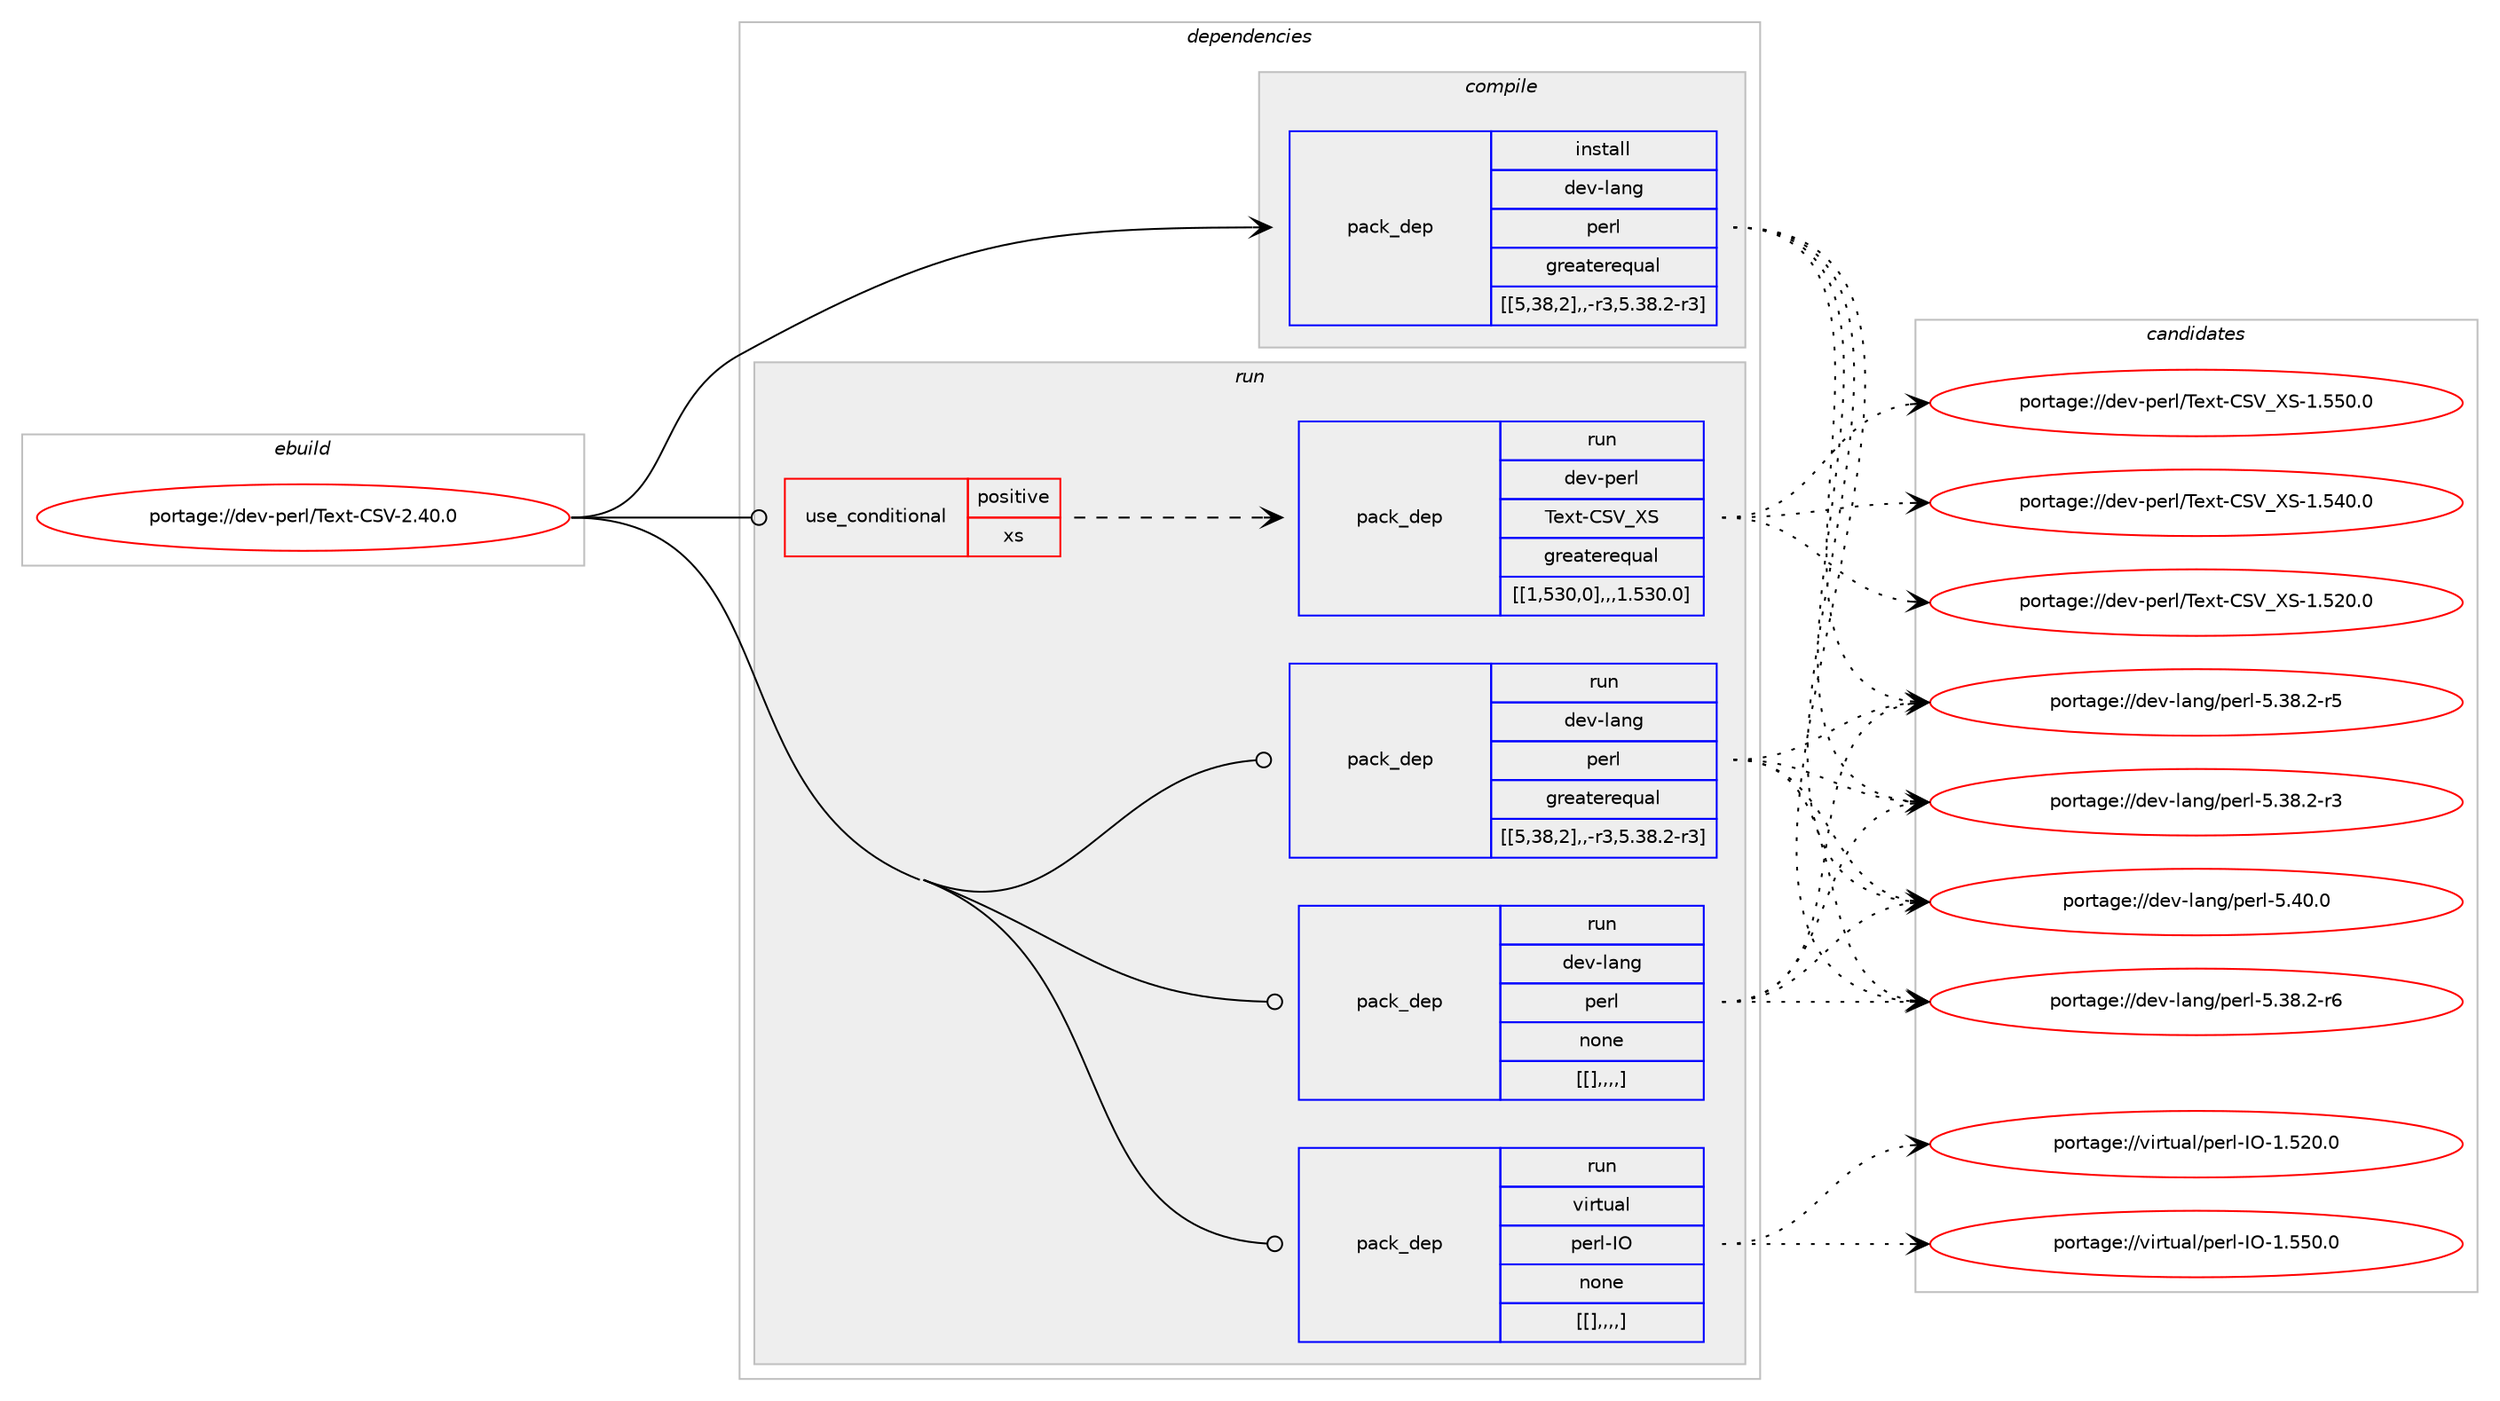 digraph prolog {

# *************
# Graph options
# *************

newrank=true;
concentrate=true;
compound=true;
graph [rankdir=LR,fontname=Helvetica,fontsize=10,ranksep=1.5];#, ranksep=2.5, nodesep=0.2];
edge  [arrowhead=vee];
node  [fontname=Helvetica,fontsize=10];

# **********
# The ebuild
# **********

subgraph cluster_leftcol {
color=gray;
label=<<i>ebuild</i>>;
id [label="portage://dev-perl/Text-CSV-2.40.0", color=red, width=4, href="../dev-perl/Text-CSV-2.40.0.svg"];
}

# ****************
# The dependencies
# ****************

subgraph cluster_midcol {
color=gray;
label=<<i>dependencies</i>>;
subgraph cluster_compile {
fillcolor="#eeeeee";
style=filled;
label=<<i>compile</i>>;
subgraph pack106976 {
dependency138780 [label=<<TABLE BORDER="0" CELLBORDER="1" CELLSPACING="0" CELLPADDING="4" WIDTH="220"><TR><TD ROWSPAN="6" CELLPADDING="30">pack_dep</TD></TR><TR><TD WIDTH="110">install</TD></TR><TR><TD>dev-lang</TD></TR><TR><TD>perl</TD></TR><TR><TD>greaterequal</TD></TR><TR><TD>[[5,38,2],,-r3,5.38.2-r3]</TD></TR></TABLE>>, shape=none, color=blue];
}
id:e -> dependency138780:w [weight=20,style="solid",arrowhead="vee"];
}
subgraph cluster_compileandrun {
fillcolor="#eeeeee";
style=filled;
label=<<i>compile and run</i>>;
}
subgraph cluster_run {
fillcolor="#eeeeee";
style=filled;
label=<<i>run</i>>;
subgraph cond30600 {
dependency138781 [label=<<TABLE BORDER="0" CELLBORDER="1" CELLSPACING="0" CELLPADDING="4"><TR><TD ROWSPAN="3" CELLPADDING="10">use_conditional</TD></TR><TR><TD>positive</TD></TR><TR><TD>xs</TD></TR></TABLE>>, shape=none, color=red];
subgraph pack106977 {
dependency138782 [label=<<TABLE BORDER="0" CELLBORDER="1" CELLSPACING="0" CELLPADDING="4" WIDTH="220"><TR><TD ROWSPAN="6" CELLPADDING="30">pack_dep</TD></TR><TR><TD WIDTH="110">run</TD></TR><TR><TD>dev-perl</TD></TR><TR><TD>Text-CSV_XS</TD></TR><TR><TD>greaterequal</TD></TR><TR><TD>[[1,530,0],,,1.530.0]</TD></TR></TABLE>>, shape=none, color=blue];
}
dependency138781:e -> dependency138782:w [weight=20,style="dashed",arrowhead="vee"];
}
id:e -> dependency138781:w [weight=20,style="solid",arrowhead="odot"];
subgraph pack106978 {
dependency138783 [label=<<TABLE BORDER="0" CELLBORDER="1" CELLSPACING="0" CELLPADDING="4" WIDTH="220"><TR><TD ROWSPAN="6" CELLPADDING="30">pack_dep</TD></TR><TR><TD WIDTH="110">run</TD></TR><TR><TD>dev-lang</TD></TR><TR><TD>perl</TD></TR><TR><TD>greaterequal</TD></TR><TR><TD>[[5,38,2],,-r3,5.38.2-r3]</TD></TR></TABLE>>, shape=none, color=blue];
}
id:e -> dependency138783:w [weight=20,style="solid",arrowhead="odot"];
subgraph pack106979 {
dependency138784 [label=<<TABLE BORDER="0" CELLBORDER="1" CELLSPACING="0" CELLPADDING="4" WIDTH="220"><TR><TD ROWSPAN="6" CELLPADDING="30">pack_dep</TD></TR><TR><TD WIDTH="110">run</TD></TR><TR><TD>dev-lang</TD></TR><TR><TD>perl</TD></TR><TR><TD>none</TD></TR><TR><TD>[[],,,,]</TD></TR></TABLE>>, shape=none, color=blue];
}
id:e -> dependency138784:w [weight=20,style="solid",arrowhead="odot"];
subgraph pack106980 {
dependency138785 [label=<<TABLE BORDER="0" CELLBORDER="1" CELLSPACING="0" CELLPADDING="4" WIDTH="220"><TR><TD ROWSPAN="6" CELLPADDING="30">pack_dep</TD></TR><TR><TD WIDTH="110">run</TD></TR><TR><TD>virtual</TD></TR><TR><TD>perl-IO</TD></TR><TR><TD>none</TD></TR><TR><TD>[[],,,,]</TD></TR></TABLE>>, shape=none, color=blue];
}
id:e -> dependency138785:w [weight=20,style="solid",arrowhead="odot"];
}
}

# **************
# The candidates
# **************

subgraph cluster_choices {
rank=same;
color=gray;
label=<<i>candidates</i>>;

subgraph choice106976 {
color=black;
nodesep=1;
choice10010111845108971101034711210111410845534652484648 [label="portage://dev-lang/perl-5.40.0", color=red, width=4,href="../dev-lang/perl-5.40.0.svg"];
choice100101118451089711010347112101114108455346515646504511454 [label="portage://dev-lang/perl-5.38.2-r6", color=red, width=4,href="../dev-lang/perl-5.38.2-r6.svg"];
choice100101118451089711010347112101114108455346515646504511453 [label="portage://dev-lang/perl-5.38.2-r5", color=red, width=4,href="../dev-lang/perl-5.38.2-r5.svg"];
choice100101118451089711010347112101114108455346515646504511451 [label="portage://dev-lang/perl-5.38.2-r3", color=red, width=4,href="../dev-lang/perl-5.38.2-r3.svg"];
dependency138780:e -> choice10010111845108971101034711210111410845534652484648:w [style=dotted,weight="100"];
dependency138780:e -> choice100101118451089711010347112101114108455346515646504511454:w [style=dotted,weight="100"];
dependency138780:e -> choice100101118451089711010347112101114108455346515646504511453:w [style=dotted,weight="100"];
dependency138780:e -> choice100101118451089711010347112101114108455346515646504511451:w [style=dotted,weight="100"];
}
subgraph choice106977 {
color=black;
nodesep=1;
choice100101118451121011141084784101120116456783869588834549465353484648 [label="portage://dev-perl/Text-CSV_XS-1.550.0", color=red, width=4,href="../dev-perl/Text-CSV_XS-1.550.0.svg"];
choice100101118451121011141084784101120116456783869588834549465352484648 [label="portage://dev-perl/Text-CSV_XS-1.540.0", color=red, width=4,href="../dev-perl/Text-CSV_XS-1.540.0.svg"];
choice100101118451121011141084784101120116456783869588834549465350484648 [label="portage://dev-perl/Text-CSV_XS-1.520.0", color=red, width=4,href="../dev-perl/Text-CSV_XS-1.520.0.svg"];
dependency138782:e -> choice100101118451121011141084784101120116456783869588834549465353484648:w [style=dotted,weight="100"];
dependency138782:e -> choice100101118451121011141084784101120116456783869588834549465352484648:w [style=dotted,weight="100"];
dependency138782:e -> choice100101118451121011141084784101120116456783869588834549465350484648:w [style=dotted,weight="100"];
}
subgraph choice106978 {
color=black;
nodesep=1;
choice10010111845108971101034711210111410845534652484648 [label="portage://dev-lang/perl-5.40.0", color=red, width=4,href="../dev-lang/perl-5.40.0.svg"];
choice100101118451089711010347112101114108455346515646504511454 [label="portage://dev-lang/perl-5.38.2-r6", color=red, width=4,href="../dev-lang/perl-5.38.2-r6.svg"];
choice100101118451089711010347112101114108455346515646504511453 [label="portage://dev-lang/perl-5.38.2-r5", color=red, width=4,href="../dev-lang/perl-5.38.2-r5.svg"];
choice100101118451089711010347112101114108455346515646504511451 [label="portage://dev-lang/perl-5.38.2-r3", color=red, width=4,href="../dev-lang/perl-5.38.2-r3.svg"];
dependency138783:e -> choice10010111845108971101034711210111410845534652484648:w [style=dotted,weight="100"];
dependency138783:e -> choice100101118451089711010347112101114108455346515646504511454:w [style=dotted,weight="100"];
dependency138783:e -> choice100101118451089711010347112101114108455346515646504511453:w [style=dotted,weight="100"];
dependency138783:e -> choice100101118451089711010347112101114108455346515646504511451:w [style=dotted,weight="100"];
}
subgraph choice106979 {
color=black;
nodesep=1;
choice10010111845108971101034711210111410845534652484648 [label="portage://dev-lang/perl-5.40.0", color=red, width=4,href="../dev-lang/perl-5.40.0.svg"];
choice100101118451089711010347112101114108455346515646504511454 [label="portage://dev-lang/perl-5.38.2-r6", color=red, width=4,href="../dev-lang/perl-5.38.2-r6.svg"];
choice100101118451089711010347112101114108455346515646504511453 [label="portage://dev-lang/perl-5.38.2-r5", color=red, width=4,href="../dev-lang/perl-5.38.2-r5.svg"];
choice100101118451089711010347112101114108455346515646504511451 [label="portage://dev-lang/perl-5.38.2-r3", color=red, width=4,href="../dev-lang/perl-5.38.2-r3.svg"];
dependency138784:e -> choice10010111845108971101034711210111410845534652484648:w [style=dotted,weight="100"];
dependency138784:e -> choice100101118451089711010347112101114108455346515646504511454:w [style=dotted,weight="100"];
dependency138784:e -> choice100101118451089711010347112101114108455346515646504511453:w [style=dotted,weight="100"];
dependency138784:e -> choice100101118451089711010347112101114108455346515646504511451:w [style=dotted,weight="100"];
}
subgraph choice106980 {
color=black;
nodesep=1;
choice11810511411611797108471121011141084573794549465353484648 [label="portage://virtual/perl-IO-1.550.0", color=red, width=4,href="../virtual/perl-IO-1.550.0.svg"];
choice11810511411611797108471121011141084573794549465350484648 [label="portage://virtual/perl-IO-1.520.0", color=red, width=4,href="../virtual/perl-IO-1.520.0.svg"];
dependency138785:e -> choice11810511411611797108471121011141084573794549465353484648:w [style=dotted,weight="100"];
dependency138785:e -> choice11810511411611797108471121011141084573794549465350484648:w [style=dotted,weight="100"];
}
}

}
